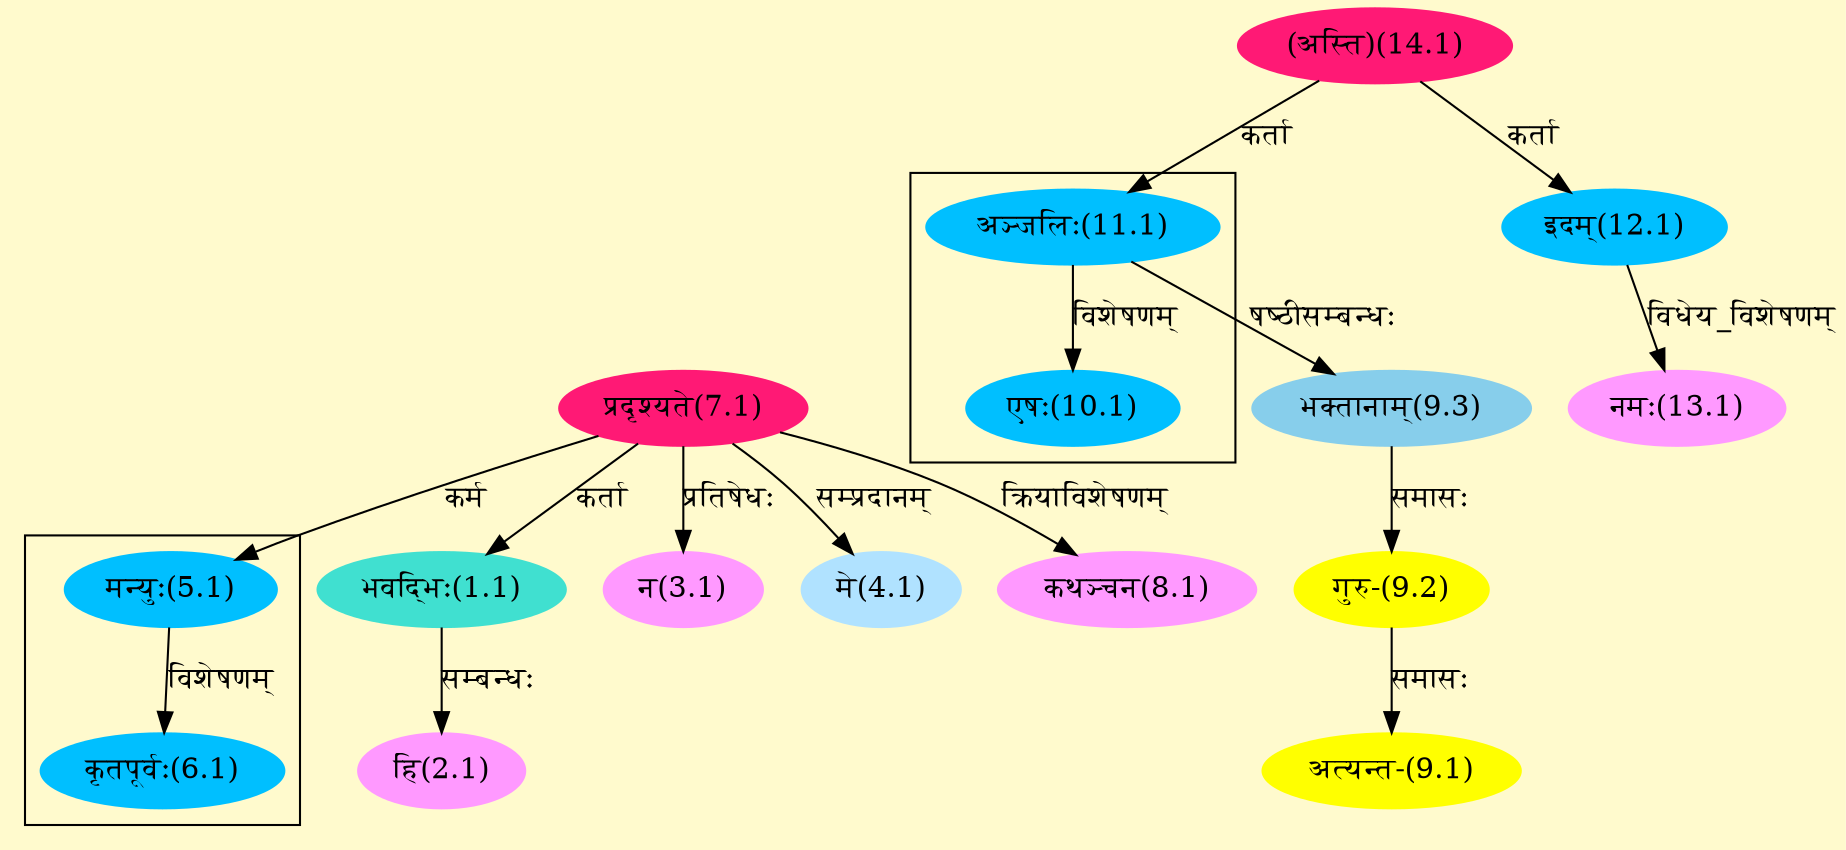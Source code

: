 digraph G{
rankdir=BT;
 compound=true;
 bgcolor="lemonchiffon1";

subgraph cluster_1{
Node6_1 [style=filled, color="#00BFFF" label = "कृतपूर्वः(6.1)"]
Node5_1 [style=filled, color="#00BFFF" label = "मन्युः(5.1)"]

}

subgraph cluster_2{
Node10_1 [style=filled, color="#00BFFF" label = "एषः(10.1)"]
Node11_1 [style=filled, color="#00BFFF" label = "अञ्जलिः(11.1)"]

}
Node1_1 [style=filled, color="#40E0D0" label = "भवद्भिः(1.1)"]
Node7_1 [style=filled, color="#FF1975" label = "प्रदृश्यते(7.1)"]
Node2_1 [style=filled, color="#FF99FF" label = "हि(2.1)"]
Node3_1 [style=filled, color="#FF99FF" label = "न(3.1)"]
Node4_1 [style=filled, color="#B0E2FF" label = "मे(4.1)"]
Node5_1 [style=filled, color="#00BFFF" label = "मन्युः(5.1)"]
Node [style=filled, color="" label = "()"]
Node8_1 [style=filled, color="#FF99FF" label = "कथञ्चन(8.1)"]
Node9_1 [style=filled, color="#FFFF00" label = "अत्यन्त-(9.1)"]
Node9_2 [style=filled, color="#FFFF00" label = "गुरु-(9.2)"]
Node9_3 [style=filled, color="#87CEEB" label = "भक्तानाम्(9.3)"]
Node11_1 [style=filled, color="#00BFFF" label = "अञ्जलिः(11.1)"]
Node14_1 [style=filled, color="#FF1975" label = "(अस्ति)(14.1)"]
Node12_1 [style=filled, color="#00BFFF" label = "इदम्(12.1)"]
Node13_1 [style=filled, color="#FF99FF" label = "नमः(13.1)"]
/* Start of Relations section */

Node1_1 -> Node7_1 [  label="कर्ता"  dir="back" ]
Node2_1 -> Node1_1 [  label="सम्बन्धः"  dir="back" ]
Node3_1 -> Node7_1 [  label="प्रतिषेधः"  dir="back" ]
Node4_1 -> Node7_1 [  label="सम्प्रदानम्"  dir="back" ]
Node5_1 -> Node7_1 [  label="कर्म"  dir="back" ]
Node6_1 -> Node5_1 [  label="विशेषणम्"  dir="back" ]
Node8_1 -> Node7_1 [  label="क्रियाविशेषणम्"  dir="back" ]
Node9_1 -> Node9_2 [  label="समासः"  dir="back" ]
Node9_2 -> Node9_3 [  label="समासः"  dir="back" ]
Node9_3 -> Node11_1 [  label="षष्ठीसम्बन्धः"  dir="back" ]
Node10_1 -> Node11_1 [  label="विशेषणम्"  dir="back" ]
Node11_1 -> Node14_1 [  label="कर्ता"  dir="back" ]
Node12_1 -> Node14_1 [  label="कर्ता"  dir="back" ]
Node13_1 -> Node12_1 [  label="विधेय_विशेषणम्"  dir="back" ]
}
